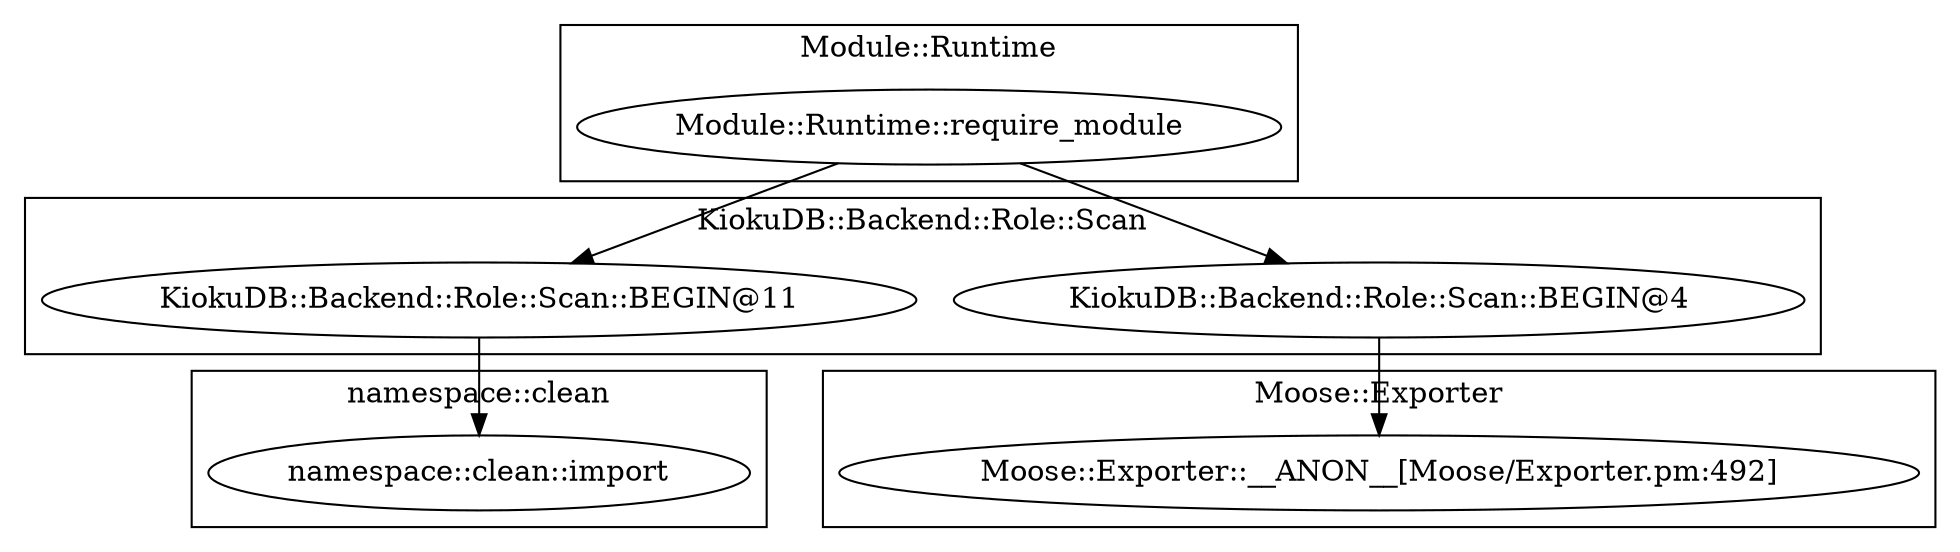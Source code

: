 digraph {
graph [overlap=false]
subgraph cluster_namespace_clean {
	label="namespace::clean";
	"namespace::clean::import";
}
subgraph cluster_Module_Runtime {
	label="Module::Runtime";
	"Module::Runtime::require_module";
}
subgraph cluster_Moose_Exporter {
	label="Moose::Exporter";
	"Moose::Exporter::__ANON__[Moose/Exporter.pm:492]";
}
subgraph cluster_KiokuDB_Backend_Role_Scan {
	label="KiokuDB::Backend::Role::Scan";
	"KiokuDB::Backend::Role::Scan::BEGIN@11";
	"KiokuDB::Backend::Role::Scan::BEGIN@4";
}
"KiokuDB::Backend::Role::Scan::BEGIN@11" -> "namespace::clean::import";
"Module::Runtime::require_module" -> "KiokuDB::Backend::Role::Scan::BEGIN@4";
"KiokuDB::Backend::Role::Scan::BEGIN@4" -> "Moose::Exporter::__ANON__[Moose/Exporter.pm:492]";
"Module::Runtime::require_module" -> "KiokuDB::Backend::Role::Scan::BEGIN@11";
}
